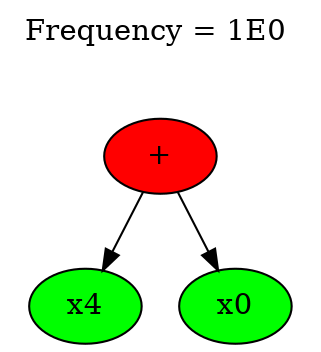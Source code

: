 strict digraph "" {
	graph [label=<Frequency = 1E0
 <br/> <br/> <br/>>,
		labelloc=t
	];
	node [label="\N"];
	0	 [fillcolor="#ff0000",
		label="+",
		style=filled];
	1	 [fillcolor="#00ff00",
		label=x4,
		style=filled];
	0 -> 1;
	2	 [fillcolor="#00ff00",
		label=x0,
		style=filled];
	0 -> 2;
}
